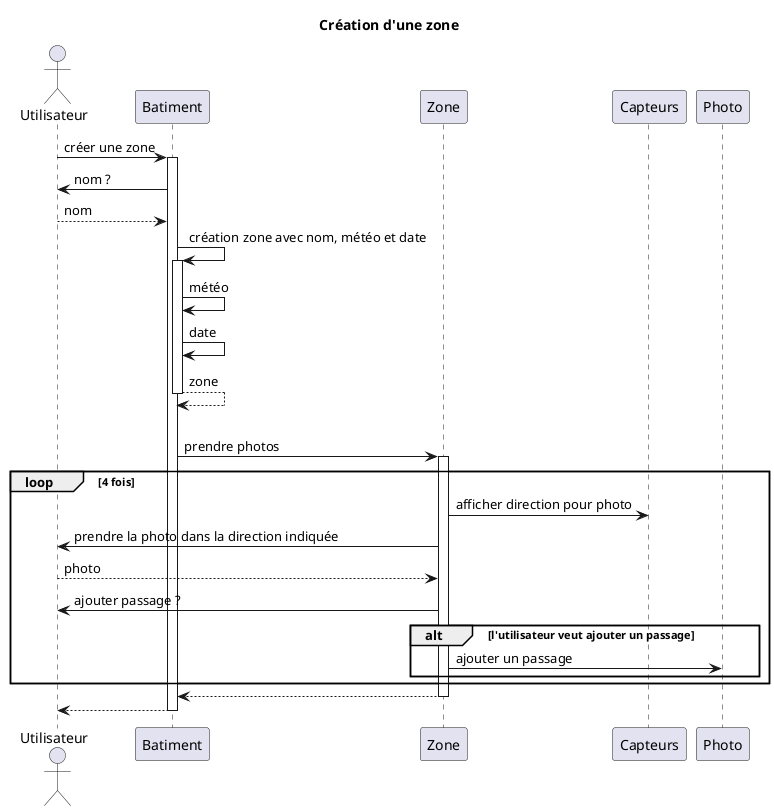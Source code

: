 @startuml diag_seq_abs_creation_zone
title Création d'une zone

actor "Utilisateur" as user
participant "Batiment" as bat
participant Zone
participant Capteurs
participant Photo

user -> bat: créer une zone
activate bat
    bat -> user: nom ?
    user --> bat: nom
    bat -> bat: création zone avec nom, météo et date
    activate bat
        bat -> bat: météo
        bat -> bat: date
        bat --> bat: zone
    deactivate bat

    |||

    bat -> Zone: prendre photos
    activate Zone
        loop 4 fois
            Zone -> Capteurs: afficher direction pour photo
            Zone -> user: prendre la photo dans la direction indiquée
            user --> Zone: photo
            Zone -> user: ajouter passage ?
            alt l'utilisateur veut ajouter un passage
                Zone -> Photo: ajouter un passage
            end
        end
        Zone --> bat
    deactivate Zone
    bat --> user
deactivate bat

@enduml